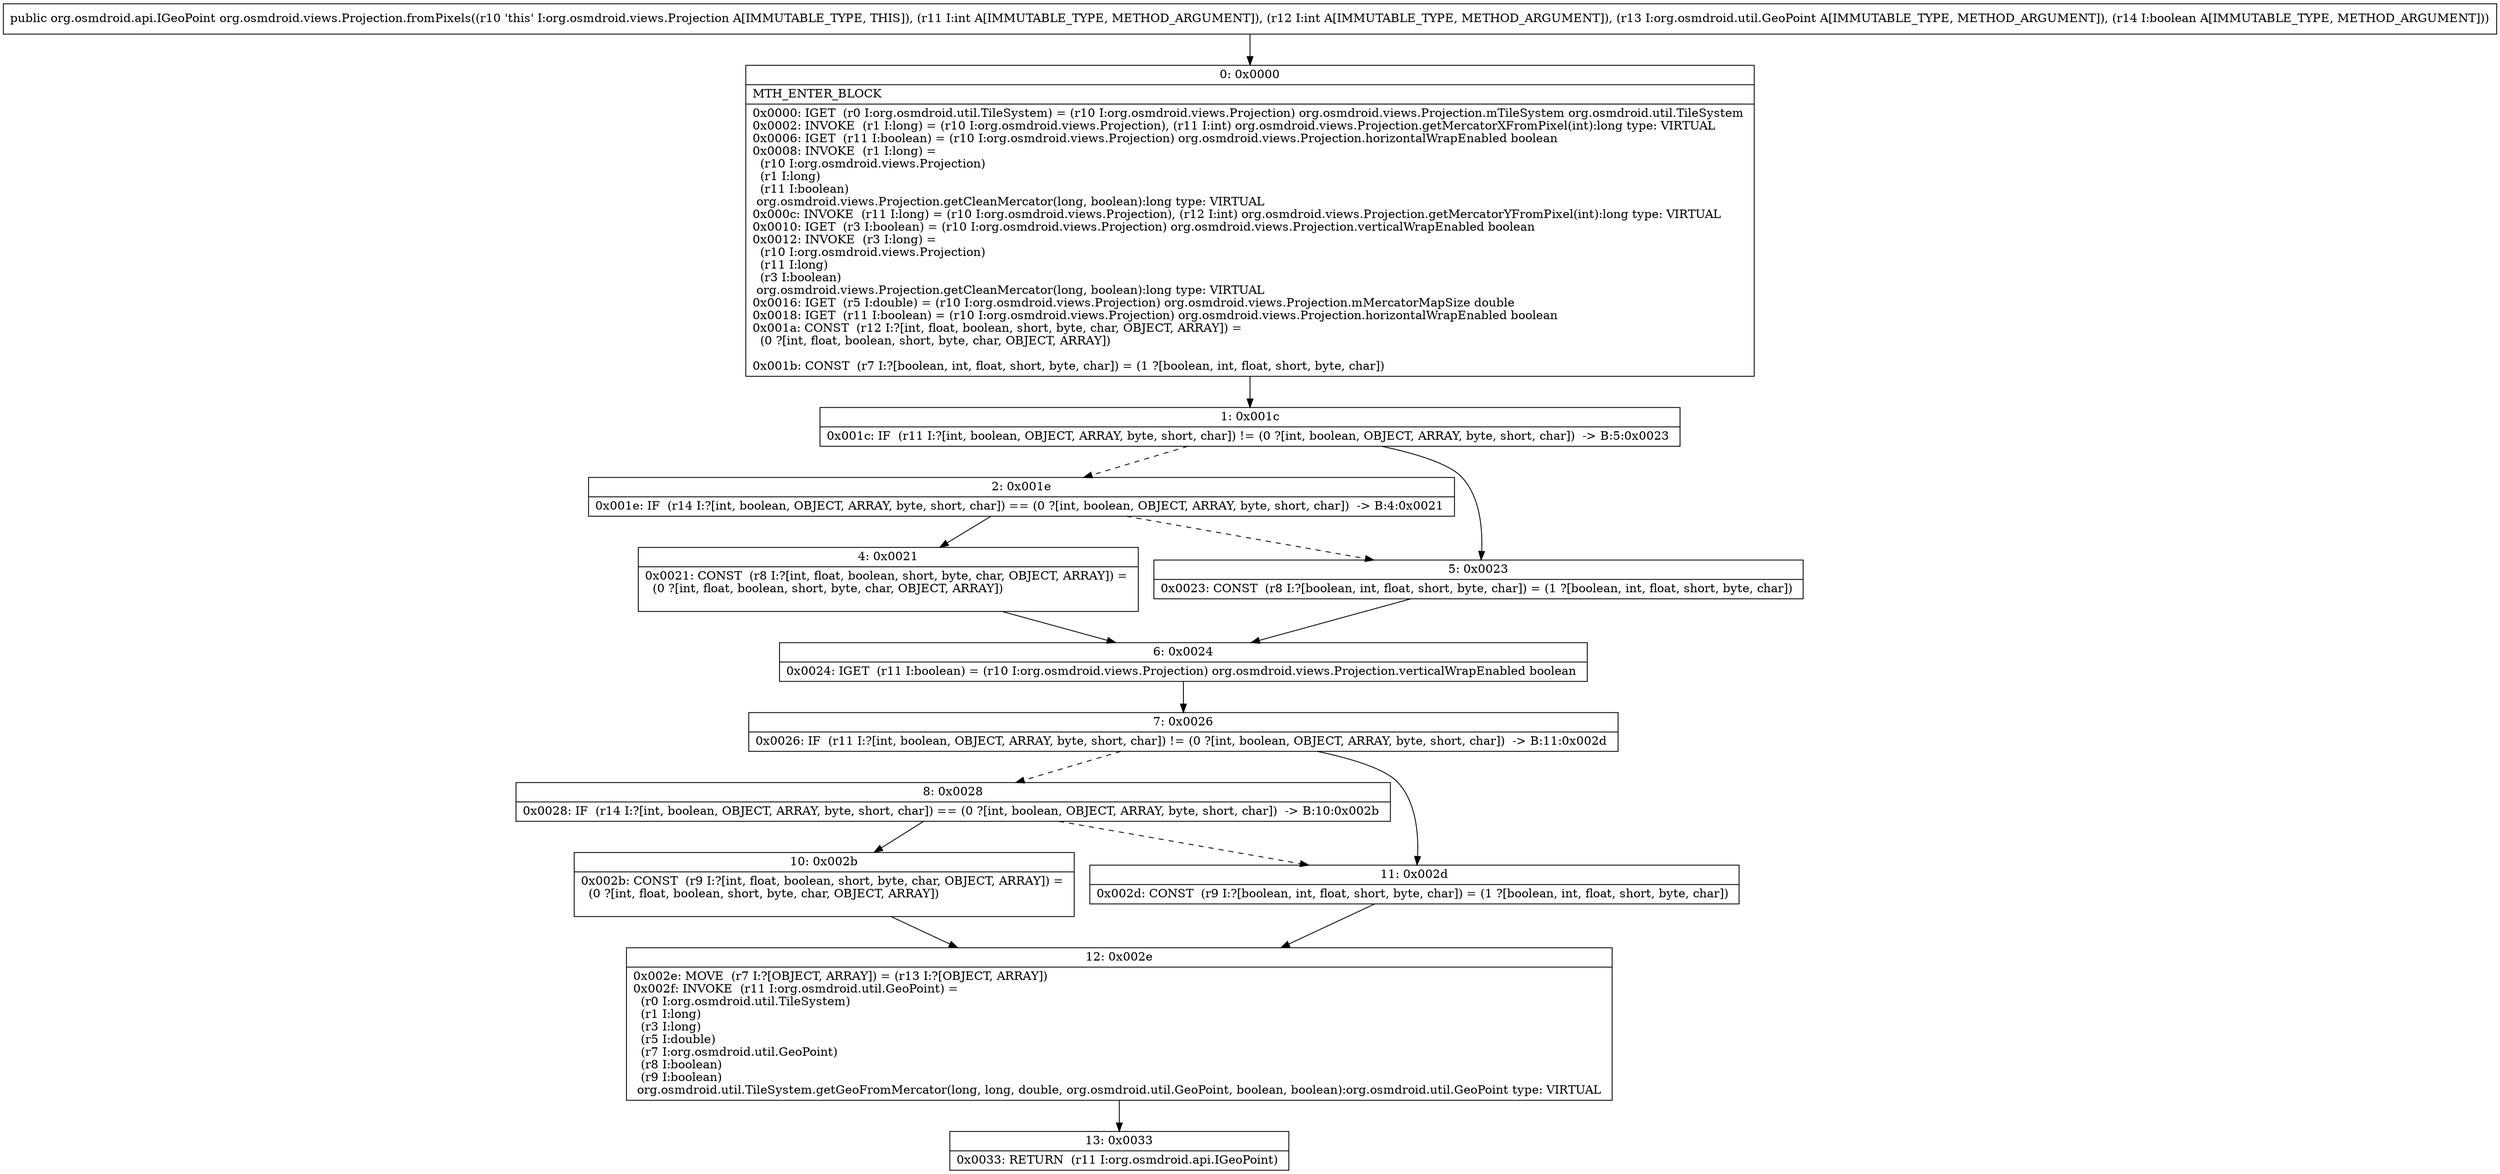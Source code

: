 digraph "CFG fororg.osmdroid.views.Projection.fromPixels(IILorg\/osmdroid\/util\/GeoPoint;Z)Lorg\/osmdroid\/api\/IGeoPoint;" {
Node_0 [shape=record,label="{0\:\ 0x0000|MTH_ENTER_BLOCK\l|0x0000: IGET  (r0 I:org.osmdroid.util.TileSystem) = (r10 I:org.osmdroid.views.Projection) org.osmdroid.views.Projection.mTileSystem org.osmdroid.util.TileSystem \l0x0002: INVOKE  (r1 I:long) = (r10 I:org.osmdroid.views.Projection), (r11 I:int) org.osmdroid.views.Projection.getMercatorXFromPixel(int):long type: VIRTUAL \l0x0006: IGET  (r11 I:boolean) = (r10 I:org.osmdroid.views.Projection) org.osmdroid.views.Projection.horizontalWrapEnabled boolean \l0x0008: INVOKE  (r1 I:long) = \l  (r10 I:org.osmdroid.views.Projection)\l  (r1 I:long)\l  (r11 I:boolean)\l org.osmdroid.views.Projection.getCleanMercator(long, boolean):long type: VIRTUAL \l0x000c: INVOKE  (r11 I:long) = (r10 I:org.osmdroid.views.Projection), (r12 I:int) org.osmdroid.views.Projection.getMercatorYFromPixel(int):long type: VIRTUAL \l0x0010: IGET  (r3 I:boolean) = (r10 I:org.osmdroid.views.Projection) org.osmdroid.views.Projection.verticalWrapEnabled boolean \l0x0012: INVOKE  (r3 I:long) = \l  (r10 I:org.osmdroid.views.Projection)\l  (r11 I:long)\l  (r3 I:boolean)\l org.osmdroid.views.Projection.getCleanMercator(long, boolean):long type: VIRTUAL \l0x0016: IGET  (r5 I:double) = (r10 I:org.osmdroid.views.Projection) org.osmdroid.views.Projection.mMercatorMapSize double \l0x0018: IGET  (r11 I:boolean) = (r10 I:org.osmdroid.views.Projection) org.osmdroid.views.Projection.horizontalWrapEnabled boolean \l0x001a: CONST  (r12 I:?[int, float, boolean, short, byte, char, OBJECT, ARRAY]) = \l  (0 ?[int, float, boolean, short, byte, char, OBJECT, ARRAY])\l \l0x001b: CONST  (r7 I:?[boolean, int, float, short, byte, char]) = (1 ?[boolean, int, float, short, byte, char]) \l}"];
Node_1 [shape=record,label="{1\:\ 0x001c|0x001c: IF  (r11 I:?[int, boolean, OBJECT, ARRAY, byte, short, char]) != (0 ?[int, boolean, OBJECT, ARRAY, byte, short, char])  \-\> B:5:0x0023 \l}"];
Node_2 [shape=record,label="{2\:\ 0x001e|0x001e: IF  (r14 I:?[int, boolean, OBJECT, ARRAY, byte, short, char]) == (0 ?[int, boolean, OBJECT, ARRAY, byte, short, char])  \-\> B:4:0x0021 \l}"];
Node_4 [shape=record,label="{4\:\ 0x0021|0x0021: CONST  (r8 I:?[int, float, boolean, short, byte, char, OBJECT, ARRAY]) = \l  (0 ?[int, float, boolean, short, byte, char, OBJECT, ARRAY])\l \l}"];
Node_5 [shape=record,label="{5\:\ 0x0023|0x0023: CONST  (r8 I:?[boolean, int, float, short, byte, char]) = (1 ?[boolean, int, float, short, byte, char]) \l}"];
Node_6 [shape=record,label="{6\:\ 0x0024|0x0024: IGET  (r11 I:boolean) = (r10 I:org.osmdroid.views.Projection) org.osmdroid.views.Projection.verticalWrapEnabled boolean \l}"];
Node_7 [shape=record,label="{7\:\ 0x0026|0x0026: IF  (r11 I:?[int, boolean, OBJECT, ARRAY, byte, short, char]) != (0 ?[int, boolean, OBJECT, ARRAY, byte, short, char])  \-\> B:11:0x002d \l}"];
Node_8 [shape=record,label="{8\:\ 0x0028|0x0028: IF  (r14 I:?[int, boolean, OBJECT, ARRAY, byte, short, char]) == (0 ?[int, boolean, OBJECT, ARRAY, byte, short, char])  \-\> B:10:0x002b \l}"];
Node_10 [shape=record,label="{10\:\ 0x002b|0x002b: CONST  (r9 I:?[int, float, boolean, short, byte, char, OBJECT, ARRAY]) = \l  (0 ?[int, float, boolean, short, byte, char, OBJECT, ARRAY])\l \l}"];
Node_11 [shape=record,label="{11\:\ 0x002d|0x002d: CONST  (r9 I:?[boolean, int, float, short, byte, char]) = (1 ?[boolean, int, float, short, byte, char]) \l}"];
Node_12 [shape=record,label="{12\:\ 0x002e|0x002e: MOVE  (r7 I:?[OBJECT, ARRAY]) = (r13 I:?[OBJECT, ARRAY]) \l0x002f: INVOKE  (r11 I:org.osmdroid.util.GeoPoint) = \l  (r0 I:org.osmdroid.util.TileSystem)\l  (r1 I:long)\l  (r3 I:long)\l  (r5 I:double)\l  (r7 I:org.osmdroid.util.GeoPoint)\l  (r8 I:boolean)\l  (r9 I:boolean)\l org.osmdroid.util.TileSystem.getGeoFromMercator(long, long, double, org.osmdroid.util.GeoPoint, boolean, boolean):org.osmdroid.util.GeoPoint type: VIRTUAL \l}"];
Node_13 [shape=record,label="{13\:\ 0x0033|0x0033: RETURN  (r11 I:org.osmdroid.api.IGeoPoint) \l}"];
MethodNode[shape=record,label="{public org.osmdroid.api.IGeoPoint org.osmdroid.views.Projection.fromPixels((r10 'this' I:org.osmdroid.views.Projection A[IMMUTABLE_TYPE, THIS]), (r11 I:int A[IMMUTABLE_TYPE, METHOD_ARGUMENT]), (r12 I:int A[IMMUTABLE_TYPE, METHOD_ARGUMENT]), (r13 I:org.osmdroid.util.GeoPoint A[IMMUTABLE_TYPE, METHOD_ARGUMENT]), (r14 I:boolean A[IMMUTABLE_TYPE, METHOD_ARGUMENT])) }"];
MethodNode -> Node_0;
Node_0 -> Node_1;
Node_1 -> Node_2[style=dashed];
Node_1 -> Node_5;
Node_2 -> Node_4;
Node_2 -> Node_5[style=dashed];
Node_4 -> Node_6;
Node_5 -> Node_6;
Node_6 -> Node_7;
Node_7 -> Node_8[style=dashed];
Node_7 -> Node_11;
Node_8 -> Node_10;
Node_8 -> Node_11[style=dashed];
Node_10 -> Node_12;
Node_11 -> Node_12;
Node_12 -> Node_13;
}


